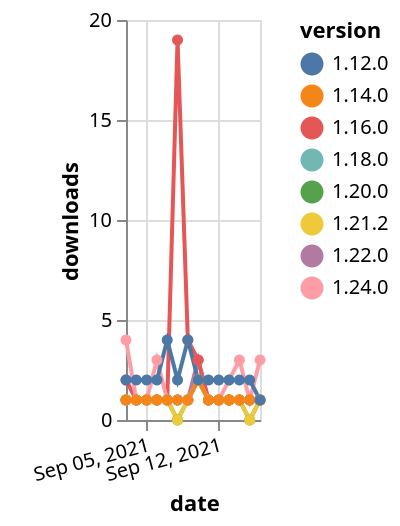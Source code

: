 {"$schema": "https://vega.github.io/schema/vega-lite/v5.json", "description": "A simple bar chart with embedded data.", "data": {"values": [{"date": "2021-09-03", "total": 205, "delta": 1, "version": "1.18.0"}, {"date": "2021-09-04", "total": 206, "delta": 1, "version": "1.18.0"}, {"date": "2021-09-05", "total": 207, "delta": 1, "version": "1.18.0"}, {"date": "2021-09-06", "total": 208, "delta": 1, "version": "1.18.0"}, {"date": "2021-09-07", "total": 209, "delta": 1, "version": "1.18.0"}, {"date": "2021-09-08", "total": 210, "delta": 1, "version": "1.18.0"}, {"date": "2021-09-09", "total": 211, "delta": 1, "version": "1.18.0"}, {"date": "2021-09-10", "total": 213, "delta": 2, "version": "1.18.0"}, {"date": "2021-09-11", "total": 214, "delta": 1, "version": "1.18.0"}, {"date": "2021-09-12", "total": 215, "delta": 1, "version": "1.18.0"}, {"date": "2021-09-13", "total": 216, "delta": 1, "version": "1.18.0"}, {"date": "2021-09-14", "total": 217, "delta": 1, "version": "1.18.0"}, {"date": "2021-09-15", "total": 218, "delta": 1, "version": "1.18.0"}, {"date": "2021-09-16", "total": 219, "delta": 1, "version": "1.18.0"}, {"date": "2021-09-03", "total": 213, "delta": 1, "version": "1.22.0"}, {"date": "2021-09-04", "total": 214, "delta": 1, "version": "1.22.0"}, {"date": "2021-09-05", "total": 215, "delta": 1, "version": "1.22.0"}, {"date": "2021-09-06", "total": 216, "delta": 1, "version": "1.22.0"}, {"date": "2021-09-07", "total": 217, "delta": 1, "version": "1.22.0"}, {"date": "2021-09-08", "total": 218, "delta": 1, "version": "1.22.0"}, {"date": "2021-09-09", "total": 219, "delta": 1, "version": "1.22.0"}, {"date": "2021-09-10", "total": 222, "delta": 3, "version": "1.22.0"}, {"date": "2021-09-11", "total": 223, "delta": 1, "version": "1.22.0"}, {"date": "2021-09-12", "total": 224, "delta": 1, "version": "1.22.0"}, {"date": "2021-09-13", "total": 225, "delta": 1, "version": "1.22.0"}, {"date": "2021-09-14", "total": 226, "delta": 1, "version": "1.22.0"}, {"date": "2021-09-15", "total": 227, "delta": 1, "version": "1.22.0"}, {"date": "2021-09-16", "total": 228, "delta": 1, "version": "1.22.0"}, {"date": "2021-09-03", "total": 175, "delta": 1, "version": "1.20.0"}, {"date": "2021-09-04", "total": 176, "delta": 1, "version": "1.20.0"}, {"date": "2021-09-05", "total": 177, "delta": 1, "version": "1.20.0"}, {"date": "2021-09-06", "total": 178, "delta": 1, "version": "1.20.0"}, {"date": "2021-09-07", "total": 179, "delta": 1, "version": "1.20.0"}, {"date": "2021-09-08", "total": 179, "delta": 0, "version": "1.20.0"}, {"date": "2021-09-09", "total": 180, "delta": 1, "version": "1.20.0"}, {"date": "2021-09-10", "total": 182, "delta": 2, "version": "1.20.0"}, {"date": "2021-09-11", "total": 183, "delta": 1, "version": "1.20.0"}, {"date": "2021-09-12", "total": 184, "delta": 1, "version": "1.20.0"}, {"date": "2021-09-13", "total": 185, "delta": 1, "version": "1.20.0"}, {"date": "2021-09-14", "total": 186, "delta": 1, "version": "1.20.0"}, {"date": "2021-09-15", "total": 186, "delta": 0, "version": "1.20.0"}, {"date": "2021-09-16", "total": 187, "delta": 1, "version": "1.20.0"}, {"date": "2021-09-03", "total": 364, "delta": 2, "version": "1.16.0"}, {"date": "2021-09-04", "total": 365, "delta": 1, "version": "1.16.0"}, {"date": "2021-09-05", "total": 366, "delta": 1, "version": "1.16.0"}, {"date": "2021-09-06", "total": 367, "delta": 1, "version": "1.16.0"}, {"date": "2021-09-07", "total": 368, "delta": 1, "version": "1.16.0"}, {"date": "2021-09-08", "total": 387, "delta": 19, "version": "1.16.0"}, {"date": "2021-09-09", "total": 391, "delta": 4, "version": "1.16.0"}, {"date": "2021-09-10", "total": 394, "delta": 3, "version": "1.16.0"}, {"date": "2021-09-11", "total": 395, "delta": 1, "version": "1.16.0"}, {"date": "2021-09-12", "total": 396, "delta": 1, "version": "1.16.0"}, {"date": "2021-09-13", "total": 397, "delta": 1, "version": "1.16.0"}, {"date": "2021-09-14", "total": 398, "delta": 1, "version": "1.16.0"}, {"date": "2021-09-15", "total": 399, "delta": 1, "version": "1.16.0"}, {"date": "2021-09-16", "total": 400, "delta": 1, "version": "1.16.0"}, {"date": "2021-09-03", "total": 168, "delta": 1, "version": "1.21.2"}, {"date": "2021-09-04", "total": 169, "delta": 1, "version": "1.21.2"}, {"date": "2021-09-05", "total": 170, "delta": 1, "version": "1.21.2"}, {"date": "2021-09-06", "total": 171, "delta": 1, "version": "1.21.2"}, {"date": "2021-09-07", "total": 172, "delta": 1, "version": "1.21.2"}, {"date": "2021-09-08", "total": 172, "delta": 0, "version": "1.21.2"}, {"date": "2021-09-09", "total": 173, "delta": 1, "version": "1.21.2"}, {"date": "2021-09-10", "total": 175, "delta": 2, "version": "1.21.2"}, {"date": "2021-09-11", "total": 176, "delta": 1, "version": "1.21.2"}, {"date": "2021-09-12", "total": 177, "delta": 1, "version": "1.21.2"}, {"date": "2021-09-13", "total": 178, "delta": 1, "version": "1.21.2"}, {"date": "2021-09-14", "total": 179, "delta": 1, "version": "1.21.2"}, {"date": "2021-09-15", "total": 179, "delta": 0, "version": "1.21.2"}, {"date": "2021-09-16", "total": 180, "delta": 1, "version": "1.21.2"}, {"date": "2021-09-03", "total": 137, "delta": 4, "version": "1.24.0"}, {"date": "2021-09-04", "total": 138, "delta": 1, "version": "1.24.0"}, {"date": "2021-09-05", "total": 139, "delta": 1, "version": "1.24.0"}, {"date": "2021-09-06", "total": 142, "delta": 3, "version": "1.24.0"}, {"date": "2021-09-07", "total": 143, "delta": 1, "version": "1.24.0"}, {"date": "2021-09-08", "total": 144, "delta": 1, "version": "1.24.0"}, {"date": "2021-09-09", "total": 145, "delta": 1, "version": "1.24.0"}, {"date": "2021-09-10", "total": 147, "delta": 2, "version": "1.24.0"}, {"date": "2021-09-11", "total": 148, "delta": 1, "version": "1.24.0"}, {"date": "2021-09-12", "total": 149, "delta": 1, "version": "1.24.0"}, {"date": "2021-09-13", "total": 151, "delta": 2, "version": "1.24.0"}, {"date": "2021-09-14", "total": 154, "delta": 3, "version": "1.24.0"}, {"date": "2021-09-15", "total": 155, "delta": 1, "version": "1.24.0"}, {"date": "2021-09-16", "total": 158, "delta": 3, "version": "1.24.0"}, {"date": "2021-09-03", "total": 263, "delta": 1, "version": "1.14.0"}, {"date": "2021-09-04", "total": 264, "delta": 1, "version": "1.14.0"}, {"date": "2021-09-05", "total": 265, "delta": 1, "version": "1.14.0"}, {"date": "2021-09-06", "total": 266, "delta": 1, "version": "1.14.0"}, {"date": "2021-09-07", "total": 267, "delta": 1, "version": "1.14.0"}, {"date": "2021-09-08", "total": 268, "delta": 1, "version": "1.14.0"}, {"date": "2021-09-09", "total": 269, "delta": 1, "version": "1.14.0"}, {"date": "2021-09-10", "total": 271, "delta": 2, "version": "1.14.0"}, {"date": "2021-09-11", "total": 272, "delta": 1, "version": "1.14.0"}, {"date": "2021-09-12", "total": 273, "delta": 1, "version": "1.14.0"}, {"date": "2021-09-13", "total": 274, "delta": 1, "version": "1.14.0"}, {"date": "2021-09-14", "total": 275, "delta": 1, "version": "1.14.0"}, {"date": "2021-09-15", "total": 276, "delta": 1, "version": "1.14.0"}, {"date": "2021-09-16", "total": 277, "delta": 1, "version": "1.14.0"}, {"date": "2021-09-03", "total": 2565, "delta": 2, "version": "1.12.0"}, {"date": "2021-09-04", "total": 2567, "delta": 2, "version": "1.12.0"}, {"date": "2021-09-05", "total": 2569, "delta": 2, "version": "1.12.0"}, {"date": "2021-09-06", "total": 2571, "delta": 2, "version": "1.12.0"}, {"date": "2021-09-07", "total": 2575, "delta": 4, "version": "1.12.0"}, {"date": "2021-09-08", "total": 2577, "delta": 2, "version": "1.12.0"}, {"date": "2021-09-09", "total": 2581, "delta": 4, "version": "1.12.0"}, {"date": "2021-09-10", "total": 2583, "delta": 2, "version": "1.12.0"}, {"date": "2021-09-11", "total": 2585, "delta": 2, "version": "1.12.0"}, {"date": "2021-09-12", "total": 2587, "delta": 2, "version": "1.12.0"}, {"date": "2021-09-13", "total": 2589, "delta": 2, "version": "1.12.0"}, {"date": "2021-09-14", "total": 2591, "delta": 2, "version": "1.12.0"}, {"date": "2021-09-15", "total": 2593, "delta": 2, "version": "1.12.0"}, {"date": "2021-09-16", "total": 2594, "delta": 1, "version": "1.12.0"}]}, "width": "container", "mark": {"type": "line", "point": {"filled": true}}, "encoding": {"x": {"field": "date", "type": "temporal", "timeUnit": "yearmonthdate", "title": "date", "axis": {"labelAngle": -15}}, "y": {"field": "delta", "type": "quantitative", "title": "downloads"}, "color": {"field": "version", "type": "nominal"}, "tooltip": {"field": "delta"}}}